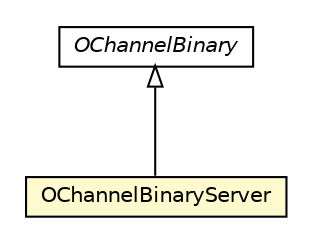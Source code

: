 #!/usr/local/bin/dot
#
# Class diagram 
# Generated by UMLGraph version R5_6-24-gf6e263 (http://www.umlgraph.org/)
#

digraph G {
	edge [fontname="Helvetica",fontsize=10,labelfontname="Helvetica",labelfontsize=10];
	node [fontname="Helvetica",fontsize=10,shape=plaintext];
	nodesep=0.25;
	ranksep=0.5;
	// com.orientechnologies.orient.enterprise.channel.binary.OChannelBinary
	c1703979 [label=<<table title="com.orientechnologies.orient.enterprise.channel.binary.OChannelBinary" border="0" cellborder="1" cellspacing="0" cellpadding="2" port="p" href="./OChannelBinary.html">
		<tr><td><table border="0" cellspacing="0" cellpadding="1">
<tr><td align="center" balign="center"><font face="Helvetica-Oblique"> OChannelBinary </font></td></tr>
		</table></td></tr>
		</table>>, URL="./OChannelBinary.html", fontname="Helvetica", fontcolor="black", fontsize=10.0];
	// com.orientechnologies.orient.enterprise.channel.binary.OChannelBinaryServer
	c1703981 [label=<<table title="com.orientechnologies.orient.enterprise.channel.binary.OChannelBinaryServer" border="0" cellborder="1" cellspacing="0" cellpadding="2" port="p" bgcolor="lemonChiffon" href="./OChannelBinaryServer.html">
		<tr><td><table border="0" cellspacing="0" cellpadding="1">
<tr><td align="center" balign="center"> OChannelBinaryServer </td></tr>
		</table></td></tr>
		</table>>, URL="./OChannelBinaryServer.html", fontname="Helvetica", fontcolor="black", fontsize=10.0];
	//com.orientechnologies.orient.enterprise.channel.binary.OChannelBinaryServer extends com.orientechnologies.orient.enterprise.channel.binary.OChannelBinary
	c1703979:p -> c1703981:p [dir=back,arrowtail=empty];
}

